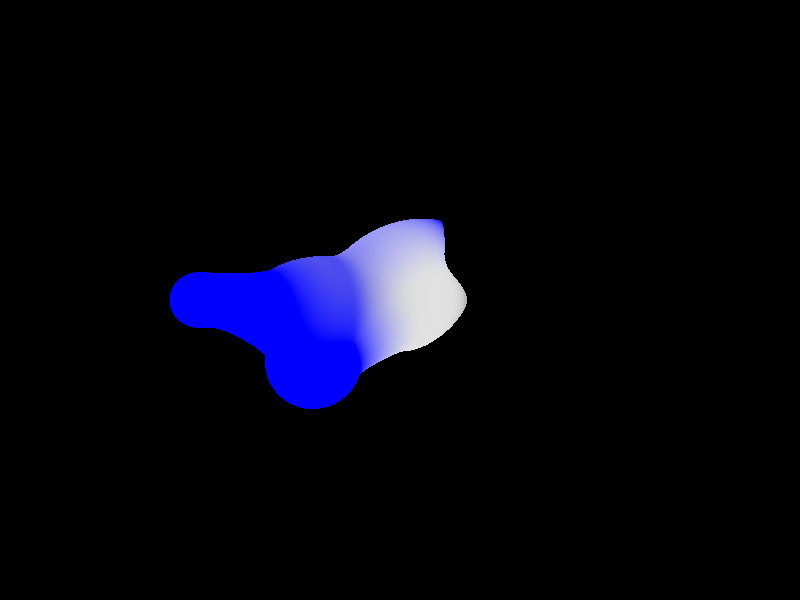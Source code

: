 #include "colors.inc"

camera{
	location <4, 0, 4>
	look_at 0
}

blob{
	cylinder{
		<-1,1,0>, <1,0,0>, 0.5, 1
		texture{
			pigment{colour Blue}
		}
	}
	cylinder{
		<-1,0,0>, <1,0,0>, 0.5, 1
		texture{
			pigment{colour DimGrey}
		}
	}
	sphere{
		<1,-0.5,0>, 1
		strength 1.4
		texture{
			pigment{colour Blue}
		}
	}
	cylinder{
		<1,0,0>, <2,0,0>, 0.5,1.4
		texture{
			pigment{colour Blue}
		}
	}
	sphere{
		0, 1
		strength 1.7
		texture{
			pigment{colour Grey}
		}
	}
}  
/*
sphere{
	<1,0,0>, 2
	texture{
		pigment{colour Blue transmit .5}
	}
}
sphere{
	0, 2
	texture{
		pigment{colour Grey transmit .5}
	}
}*/
light_source { <2, 4, -3> color White}

